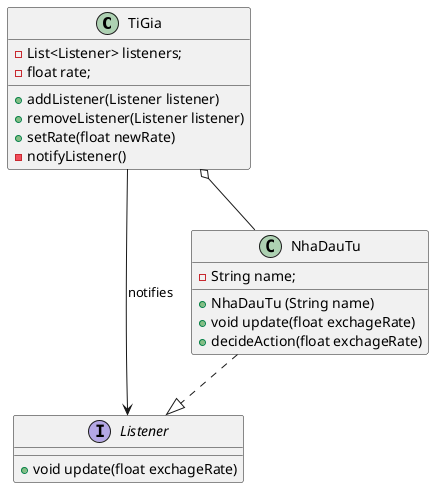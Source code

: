 @startuml
'https://plantuml.com/class-diagram
class TiGia {
    - List<Listener> listeners;
    - float rate;
    + addListener(Listener listener)
    + removeListener(Listener listener)
    + setRate(float newRate)
    - notifyListener()
}

interface Listener {
    + void update(float exchageRate)
}

class NhaDauTu {
    - String name;
    + NhaDauTu (String name)
    + void update(float exchageRate)
    + decideAction(float exchageRate)
}

NhaDauTu ..|> Listener
TiGia o-- NhaDauTu
TiGia --> Listener : notifies

@enduml